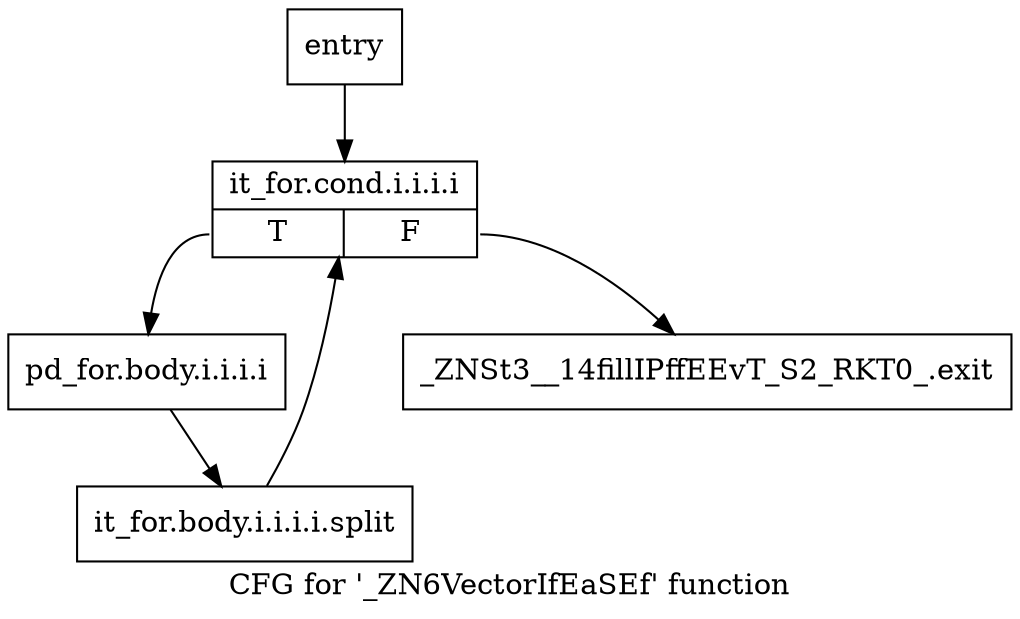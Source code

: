 digraph "CFG for '_ZN6VectorIfEaSEf' function" {
	label="CFG for '_ZN6VectorIfEaSEf' function";

	Node0x2f95150 [shape=record,label="{entry}"];
	Node0x2f95150 -> Node0x2f951a0;
	Node0x2f951a0 [shape=record,label="{it_for.cond.i.i.i.i|{<s0>T|<s1>F}}"];
	Node0x2f951a0:s0 -> Node0x2f951f0;
	Node0x2f951a0:s1 -> Node0x2f95240;
	Node0x2f951f0 [shape=record,label="{pd_for.body.i.i.i.i}"];
	Node0x2f951f0 -> Node0x7ee8750;
	Node0x7ee8750 [shape=record,label="{it_for.body.i.i.i.i.split}"];
	Node0x7ee8750 -> Node0x2f951a0;
	Node0x2f95240 [shape=record,label="{_ZNSt3__14fillIPffEEvT_S2_RKT0_.exit}"];
}
